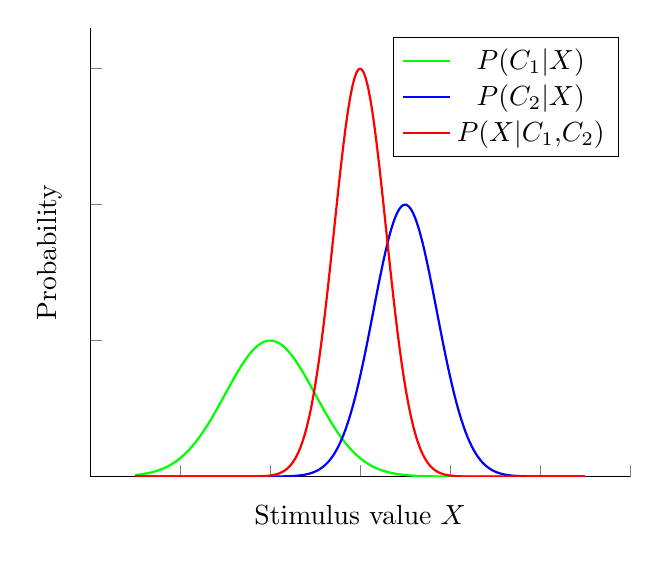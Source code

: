 \begin{tikzpicture}
% define normal distribution function 'normal'
    \def\normal[#1,#2]{#2/exp(((x-#1)^2)*#2)}

\begin{axis}[xmin=-6, xmax=6, ymin=0, no markers, samples=200, axis y line*=left, axis x line*=bottom, xticklabels={,,}, yticklabels={,,}, xlabel=Stimulus value $X$, ylabel=Probability]
\addplot[thick, green] {\normal[-2,.5]};
\addplot[thick, blue] {\normal[1,1]};
\addplot[thick, red] {\normal[0,1.5]};
\legend{$P(C_1|X)$, $P(C_2|X)$, $P(X|C_1{,}C_2)$};
\end{axis}
 
\end{tikzpicture}

